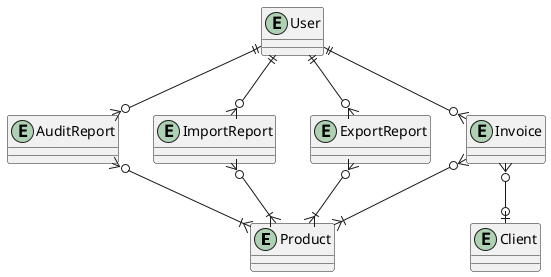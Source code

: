 @startuml EntityRelational
entity Product
entity Client
entity User
entity AuditReport
entity ImportReport
entity ExportReport
entity Invoice

AuditReport }o--|{ Product
AuditReport }o-u-|| User

ImportReport }o--|{ Product
ImportReport }o-u-|| User

ExportReport }o--|{ Product
ExportReport }o-u-|| User

Invoice }o--|{ Product
Invoice }o-u-|| User
Invoice }o--o| Client
@enduml

